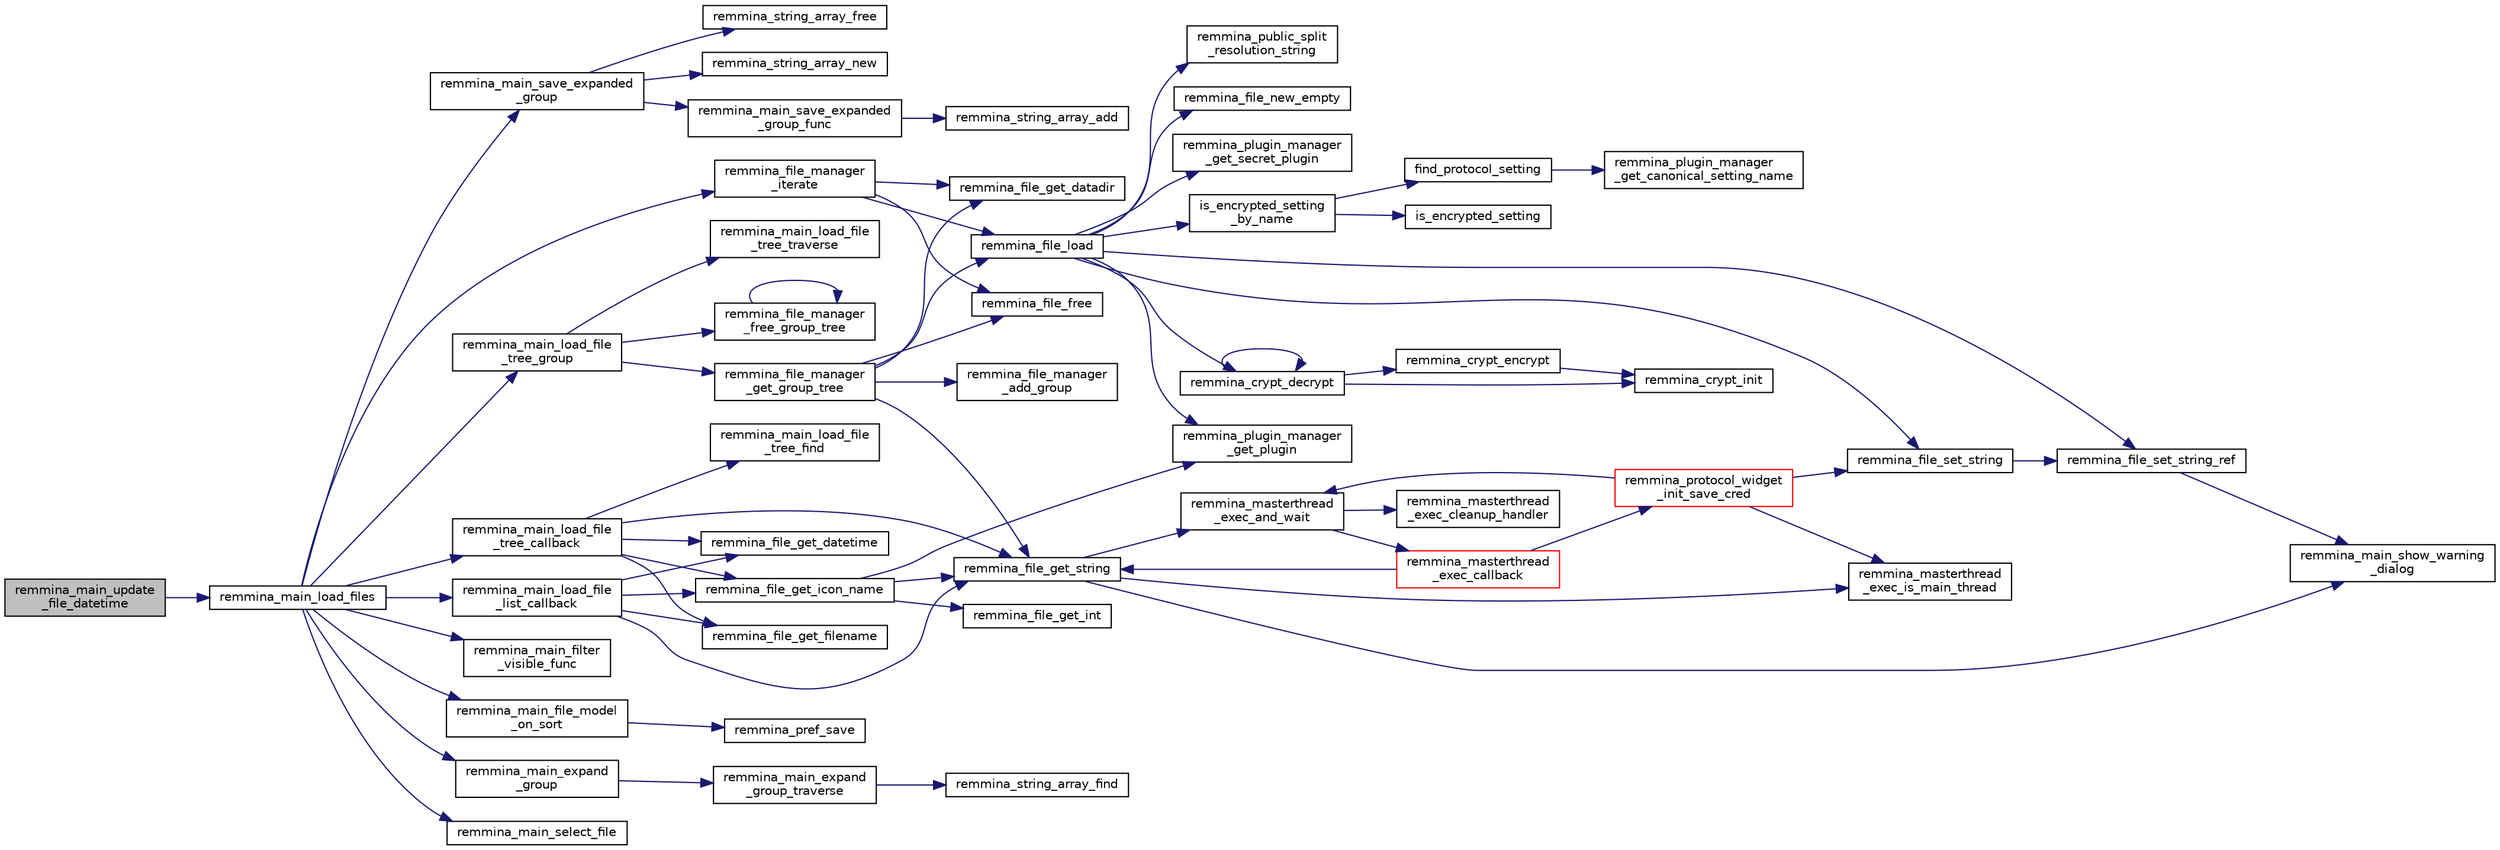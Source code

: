 digraph "remmina_main_update_file_datetime"
{
  edge [fontname="Helvetica",fontsize="10",labelfontname="Helvetica",labelfontsize="10"];
  node [fontname="Helvetica",fontsize="10",shape=record];
  rankdir="LR";
  Node6855 [label="remmina_main_update\l_file_datetime",height=0.2,width=0.4,color="black", fillcolor="grey75", style="filled", fontcolor="black"];
  Node6855 -> Node6856 [color="midnightblue",fontsize="10",style="solid",fontname="Helvetica"];
  Node6856 [label="remmina_main_load_files",height=0.2,width=0.4,color="black", fillcolor="white", style="filled",URL="$remmina__main_8c.html#a3617295e74fa84edbd41dedc601402a7"];
  Node6856 -> Node6857 [color="midnightblue",fontsize="10",style="solid",fontname="Helvetica"];
  Node6857 [label="remmina_main_save_expanded\l_group",height=0.2,width=0.4,color="black", fillcolor="white", style="filled",URL="$remmina__main_8c.html#ad8744dc59ba8072ffdf557b6c94e9f40"];
  Node6857 -> Node6858 [color="midnightblue",fontsize="10",style="solid",fontname="Helvetica"];
  Node6858 [label="remmina_string_array_free",height=0.2,width=0.4,color="black", fillcolor="white", style="filled",URL="$remmina__string__array_8c.html#a8ab78913d299df665a408a8a5ec51bbe"];
  Node6857 -> Node6859 [color="midnightblue",fontsize="10",style="solid",fontname="Helvetica"];
  Node6859 [label="remmina_string_array_new",height=0.2,width=0.4,color="black", fillcolor="white", style="filled",URL="$remmina__string__array_8c.html#aff90e964c6541b1af02adf7ea39e6e02"];
  Node6857 -> Node6860 [color="midnightblue",fontsize="10",style="solid",fontname="Helvetica"];
  Node6860 [label="remmina_main_save_expanded\l_group_func",height=0.2,width=0.4,color="black", fillcolor="white", style="filled",URL="$remmina__main_8c.html#a51880fc109db6457a5d0fc543c2deaf2"];
  Node6860 -> Node6861 [color="midnightblue",fontsize="10",style="solid",fontname="Helvetica"];
  Node6861 [label="remmina_string_array_add",height=0.2,width=0.4,color="black", fillcolor="white", style="filled",URL="$remmina__string__array_8c.html#a2aaacca7db4b86f836486cfb559398f0"];
  Node6856 -> Node6862 [color="midnightblue",fontsize="10",style="solid",fontname="Helvetica"];
  Node6862 [label="remmina_main_load_file\l_tree_group",height=0.2,width=0.4,color="black", fillcolor="white", style="filled",URL="$remmina__main_8c.html#aa46e6b815c241d32a476a29053dbf296"];
  Node6862 -> Node6863 [color="midnightblue",fontsize="10",style="solid",fontname="Helvetica"];
  Node6863 [label="remmina_file_manager\l_get_group_tree",height=0.2,width=0.4,color="black", fillcolor="white", style="filled",URL="$remmina__file__manager_8c.html#a6593a3f297f420f012405fa582819857"];
  Node6863 -> Node6864 [color="midnightblue",fontsize="10",style="solid",fontname="Helvetica"];
  Node6864 [label="remmina_file_get_datadir",height=0.2,width=0.4,color="black", fillcolor="white", style="filled",URL="$remmina__file__manager_8c.html#aa65bc30beb59d607ba430d966e7e27f5"];
  Node6863 -> Node6865 [color="midnightblue",fontsize="10",style="solid",fontname="Helvetica"];
  Node6865 [label="remmina_file_load",height=0.2,width=0.4,color="black", fillcolor="white", style="filled",URL="$remmina__file_8c.html#ac1cc2d7f827f7d64c7fd3edf10e9383e"];
  Node6865 -> Node6866 [color="midnightblue",fontsize="10",style="solid",fontname="Helvetica"];
  Node6866 [label="remmina_file_new_empty",height=0.2,width=0.4,color="black", fillcolor="white", style="filled",URL="$remmina__file_8c.html#adab087b7139756f029020a87a5438cfa"];
  Node6865 -> Node6867 [color="midnightblue",fontsize="10",style="solid",fontname="Helvetica"];
  Node6867 [label="remmina_plugin_manager\l_get_plugin",height=0.2,width=0.4,color="black", fillcolor="white", style="filled",URL="$remmina__plugin__manager_8c.html#a3872c8656a8a3d5147bcc603471c1932"];
  Node6865 -> Node6868 [color="midnightblue",fontsize="10",style="solid",fontname="Helvetica"];
  Node6868 [label="remmina_plugin_manager\l_get_secret_plugin",height=0.2,width=0.4,color="black", fillcolor="white", style="filled",URL="$remmina__plugin__manager_8c.html#ad380a98f6624aa8c830015c8b428b7b4"];
  Node6865 -> Node6869 [color="midnightblue",fontsize="10",style="solid",fontname="Helvetica"];
  Node6869 [label="is_encrypted_setting\l_by_name",height=0.2,width=0.4,color="black", fillcolor="white", style="filled",URL="$remmina__file_8c.html#a72580559fa04082418a993fec4c77281"];
  Node6869 -> Node6870 [color="midnightblue",fontsize="10",style="solid",fontname="Helvetica"];
  Node6870 [label="find_protocol_setting",height=0.2,width=0.4,color="black", fillcolor="white", style="filled",URL="$remmina__file_8c.html#acc88ee6f5ba73bf9c3b05ab9368c952f"];
  Node6870 -> Node6871 [color="midnightblue",fontsize="10",style="solid",fontname="Helvetica"];
  Node6871 [label="remmina_plugin_manager\l_get_canonical_setting_name",height=0.2,width=0.4,color="black", fillcolor="white", style="filled",URL="$remmina__plugin__manager_8c.html#af60b8edfa50563ae4c7593efc3deed55"];
  Node6869 -> Node6872 [color="midnightblue",fontsize="10",style="solid",fontname="Helvetica"];
  Node6872 [label="is_encrypted_setting",height=0.2,width=0.4,color="black", fillcolor="white", style="filled",URL="$remmina__file_8c.html#a29920ae737817d3f6c673bacbbf11ca1"];
  Node6865 -> Node6873 [color="midnightblue",fontsize="10",style="solid",fontname="Helvetica"];
  Node6873 [label="remmina_file_set_string",height=0.2,width=0.4,color="black", fillcolor="white", style="filled",URL="$remmina__file_8c.html#a85ca1ca2d0bf9ef29e490c6f4527a954"];
  Node6873 -> Node6874 [color="midnightblue",fontsize="10",style="solid",fontname="Helvetica"];
  Node6874 [label="remmina_file_set_string_ref",height=0.2,width=0.4,color="black", fillcolor="white", style="filled",URL="$remmina__file_8c.html#a74951c1067a1a5e1341f5e1c1206dec6"];
  Node6874 -> Node6875 [color="midnightblue",fontsize="10",style="solid",fontname="Helvetica"];
  Node6875 [label="remmina_main_show_warning\l_dialog",height=0.2,width=0.4,color="black", fillcolor="white", style="filled",URL="$remmina__main_8c.html#ad99b9c0bf2fa8c166a8b4a09e06ffdf7"];
  Node6865 -> Node6874 [color="midnightblue",fontsize="10",style="solid",fontname="Helvetica"];
  Node6865 -> Node6876 [color="midnightblue",fontsize="10",style="solid",fontname="Helvetica"];
  Node6876 [label="remmina_crypt_decrypt",height=0.2,width=0.4,color="black", fillcolor="white", style="filled",URL="$remmina__crypt_8c.html#a3fe2fa245d401146adf02a3a8f996ab9"];
  Node6876 -> Node6877 [color="midnightblue",fontsize="10",style="solid",fontname="Helvetica"];
  Node6877 [label="remmina_crypt_init",height=0.2,width=0.4,color="black", fillcolor="white", style="filled",URL="$remmina__crypt_8c.html#ae097c169aefdd5d83a57fc1bde511171"];
  Node6876 -> Node6878 [color="midnightblue",fontsize="10",style="solid",fontname="Helvetica"];
  Node6878 [label="remmina_crypt_encrypt",height=0.2,width=0.4,color="black", fillcolor="white", style="filled",URL="$remmina__crypt_8c.html#aa02cf0fed3eb68d6a89815c3ba3bf7b1"];
  Node6878 -> Node6877 [color="midnightblue",fontsize="10",style="solid",fontname="Helvetica"];
  Node6876 -> Node6876 [color="midnightblue",fontsize="10",style="solid",fontname="Helvetica"];
  Node6865 -> Node6879 [color="midnightblue",fontsize="10",style="solid",fontname="Helvetica"];
  Node6879 [label="remmina_public_split\l_resolution_string",height=0.2,width=0.4,color="black", fillcolor="white", style="filled",URL="$remmina__public_8c.html#aaf3fdb980c24cd06965b85ebcdd79173"];
  Node6863 -> Node6880 [color="midnightblue",fontsize="10",style="solid",fontname="Helvetica"];
  Node6880 [label="remmina_file_get_string",height=0.2,width=0.4,color="black", fillcolor="white", style="filled",URL="$remmina__file_8c.html#a8eb1b213d9d08c6ad13683ce05f4355e"];
  Node6880 -> Node6881 [color="midnightblue",fontsize="10",style="solid",fontname="Helvetica"];
  Node6881 [label="remmina_masterthread\l_exec_is_main_thread",height=0.2,width=0.4,color="black", fillcolor="white", style="filled",URL="$remmina__masterthread__exec_8c.html#a3a52e863a3a3da6da6bb5d36c13b7ff4"];
  Node6880 -> Node6882 [color="midnightblue",fontsize="10",style="solid",fontname="Helvetica"];
  Node6882 [label="remmina_masterthread\l_exec_and_wait",height=0.2,width=0.4,color="black", fillcolor="white", style="filled",URL="$remmina__masterthread__exec_8c.html#a14628c2470cac50e87916a70ea05c97d"];
  Node6882 -> Node6883 [color="midnightblue",fontsize="10",style="solid",fontname="Helvetica"];
  Node6883 [label="remmina_masterthread\l_exec_cleanup_handler",height=0.2,width=0.4,color="black", fillcolor="white", style="filled",URL="$remmina__masterthread__exec_8c.html#a94985f15fd0d27c037824ee90b0ecd3c"];
  Node6882 -> Node6884 [color="midnightblue",fontsize="10",style="solid",fontname="Helvetica"];
  Node6884 [label="remmina_masterthread\l_exec_callback",height=0.2,width=0.4,color="red", fillcolor="white", style="filled",URL="$remmina__masterthread__exec_8c.html#ae5c4d736f1856249c255430e010a179f"];
  Node6884 -> Node6885 [color="midnightblue",fontsize="10",style="solid",fontname="Helvetica"];
  Node6885 [label="remmina_protocol_widget\l_init_save_cred",height=0.2,width=0.4,color="red", fillcolor="white", style="filled",URL="$remmina__protocol__widget_8c.html#a7ac09ee83afa8a1a60cadf56b0ec83a6"];
  Node6885 -> Node6881 [color="midnightblue",fontsize="10",style="solid",fontname="Helvetica"];
  Node6885 -> Node6882 [color="midnightblue",fontsize="10",style="solid",fontname="Helvetica"];
  Node6885 -> Node6873 [color="midnightblue",fontsize="10",style="solid",fontname="Helvetica"];
  Node6884 -> Node6880 [color="midnightblue",fontsize="10",style="solid",fontname="Helvetica"];
  Node6880 -> Node6875 [color="midnightblue",fontsize="10",style="solid",fontname="Helvetica"];
  Node6863 -> Node6906 [color="midnightblue",fontsize="10",style="solid",fontname="Helvetica"];
  Node6906 [label="remmina_file_manager\l_add_group",height=0.2,width=0.4,color="black", fillcolor="white", style="filled",URL="$remmina__file__manager_8c.html#a3b100405380ddccce98669a8b46ecc66"];
  Node6863 -> Node6907 [color="midnightblue",fontsize="10",style="solid",fontname="Helvetica"];
  Node6907 [label="remmina_file_free",height=0.2,width=0.4,color="black", fillcolor="white", style="filled",URL="$remmina__file_8c.html#abd2f06bf0a5ddcf7156e5ef7d0c8d4d7"];
  Node6862 -> Node6908 [color="midnightblue",fontsize="10",style="solid",fontname="Helvetica"];
  Node6908 [label="remmina_main_load_file\l_tree_traverse",height=0.2,width=0.4,color="black", fillcolor="white", style="filled",URL="$remmina__main_8c.html#a2a6ba822ef89ef8ad9f19340c2c8b7f5"];
  Node6862 -> Node6909 [color="midnightblue",fontsize="10",style="solid",fontname="Helvetica"];
  Node6909 [label="remmina_file_manager\l_free_group_tree",height=0.2,width=0.4,color="black", fillcolor="white", style="filled",URL="$remmina__file__manager_8c.html#a06196f19abc15526514a5aa59a568798"];
  Node6909 -> Node6909 [color="midnightblue",fontsize="10",style="solid",fontname="Helvetica"];
  Node6856 -> Node6910 [color="midnightblue",fontsize="10",style="solid",fontname="Helvetica"];
  Node6910 [label="remmina_file_manager\l_iterate",height=0.2,width=0.4,color="black", fillcolor="white", style="filled",URL="$remmina__file__manager_8c.html#a55a717aafc046713380bd2c55f29165a"];
  Node6910 -> Node6864 [color="midnightblue",fontsize="10",style="solid",fontname="Helvetica"];
  Node6910 -> Node6865 [color="midnightblue",fontsize="10",style="solid",fontname="Helvetica"];
  Node6910 -> Node6907 [color="midnightblue",fontsize="10",style="solid",fontname="Helvetica"];
  Node6856 -> Node6911 [color="midnightblue",fontsize="10",style="solid",fontname="Helvetica"];
  Node6911 [label="remmina_main_load_file\l_tree_callback",height=0.2,width=0.4,color="black", fillcolor="white", style="filled",URL="$remmina__main_8c.html#ae32574ebe06b1a24f135af9379e663b4"];
  Node6911 -> Node6912 [color="midnightblue",fontsize="10",style="solid",fontname="Helvetica"];
  Node6912 [label="remmina_main_load_file\l_tree_find",height=0.2,width=0.4,color="black", fillcolor="white", style="filled",URL="$remmina__main_8c.html#a847424fdb97ffe35d060409d4d738497"];
  Node6911 -> Node6880 [color="midnightblue",fontsize="10",style="solid",fontname="Helvetica"];
  Node6911 -> Node6913 [color="midnightblue",fontsize="10",style="solid",fontname="Helvetica"];
  Node6913 [label="remmina_file_get_datetime",height=0.2,width=0.4,color="black", fillcolor="white", style="filled",URL="$remmina__file_8c.html#a96abbfdc183d1e82fdffd6445d611ffe",tooltip="Return the string date of the last time a file has been modified. "];
  Node6911 -> Node6914 [color="midnightblue",fontsize="10",style="solid",fontname="Helvetica"];
  Node6914 [label="remmina_file_get_icon_name",height=0.2,width=0.4,color="black", fillcolor="white", style="filled",URL="$remmina__file_8c.html#a2feb8e9e32f3ff4e2fac836e67a77331"];
  Node6914 -> Node6867 [color="midnightblue",fontsize="10",style="solid",fontname="Helvetica"];
  Node6914 -> Node6880 [color="midnightblue",fontsize="10",style="solid",fontname="Helvetica"];
  Node6914 -> Node6915 [color="midnightblue",fontsize="10",style="solid",fontname="Helvetica"];
  Node6915 [label="remmina_file_get_int",height=0.2,width=0.4,color="black", fillcolor="white", style="filled",URL="$remmina__file_8c.html#a4884356c195dcfb4ceacf641a1e74e66"];
  Node6911 -> Node6916 [color="midnightblue",fontsize="10",style="solid",fontname="Helvetica"];
  Node6916 [label="remmina_file_get_filename",height=0.2,width=0.4,color="black", fillcolor="white", style="filled",URL="$remmina__file_8c.html#ad1e4f3a0f64cd98e301044b6c38a1f1d"];
  Node6856 -> Node6917 [color="midnightblue",fontsize="10",style="solid",fontname="Helvetica"];
  Node6917 [label="remmina_main_load_file\l_list_callback",height=0.2,width=0.4,color="black", fillcolor="white", style="filled",URL="$remmina__main_8c.html#a71f485dba1b11bf8cba129920767b5e6"];
  Node6917 -> Node6913 [color="midnightblue",fontsize="10",style="solid",fontname="Helvetica"];
  Node6917 -> Node6914 [color="midnightblue",fontsize="10",style="solid",fontname="Helvetica"];
  Node6917 -> Node6880 [color="midnightblue",fontsize="10",style="solid",fontname="Helvetica"];
  Node6917 -> Node6916 [color="midnightblue",fontsize="10",style="solid",fontname="Helvetica"];
  Node6856 -> Node6918 [color="midnightblue",fontsize="10",style="solid",fontname="Helvetica"];
  Node6918 [label="remmina_main_filter\l_visible_func",height=0.2,width=0.4,color="black", fillcolor="white", style="filled",URL="$remmina__main_8c.html#ab0d22f0e3571eb80886acb0c68005800"];
  Node6856 -> Node6919 [color="midnightblue",fontsize="10",style="solid",fontname="Helvetica"];
  Node6919 [label="remmina_main_file_model\l_on_sort",height=0.2,width=0.4,color="black", fillcolor="white", style="filled",URL="$remmina__main_8c.html#a71fbe206a9c2abb8f348ee598d7751b7"];
  Node6919 -> Node6920 [color="midnightblue",fontsize="10",style="solid",fontname="Helvetica"];
  Node6920 [label="remmina_pref_save",height=0.2,width=0.4,color="black", fillcolor="white", style="filled",URL="$remmina__pref_8c.html#a1c614a5e7dc3cd415be6e0a926e26983"];
  Node6856 -> Node6921 [color="midnightblue",fontsize="10",style="solid",fontname="Helvetica"];
  Node6921 [label="remmina_main_expand\l_group",height=0.2,width=0.4,color="black", fillcolor="white", style="filled",URL="$remmina__main_8c.html#a4a4733c243f20c3ffc27105003f5e30e"];
  Node6921 -> Node6922 [color="midnightblue",fontsize="10",style="solid",fontname="Helvetica"];
  Node6922 [label="remmina_main_expand\l_group_traverse",height=0.2,width=0.4,color="black", fillcolor="white", style="filled",URL="$remmina__main_8c.html#a74cb130b886c2b905f651e777644a08c"];
  Node6922 -> Node6923 [color="midnightblue",fontsize="10",style="solid",fontname="Helvetica"];
  Node6923 [label="remmina_string_array_find",height=0.2,width=0.4,color="black", fillcolor="white", style="filled",URL="$remmina__string__array_8c.html#ab93a69850cfb4117c223a3f145ced986"];
  Node6856 -> Node6924 [color="midnightblue",fontsize="10",style="solid",fontname="Helvetica"];
  Node6924 [label="remmina_main_select_file",height=0.2,width=0.4,color="black", fillcolor="white", style="filled",URL="$remmina__main_8c.html#aa20963aed43242994c88d5a97a546355"];
}
